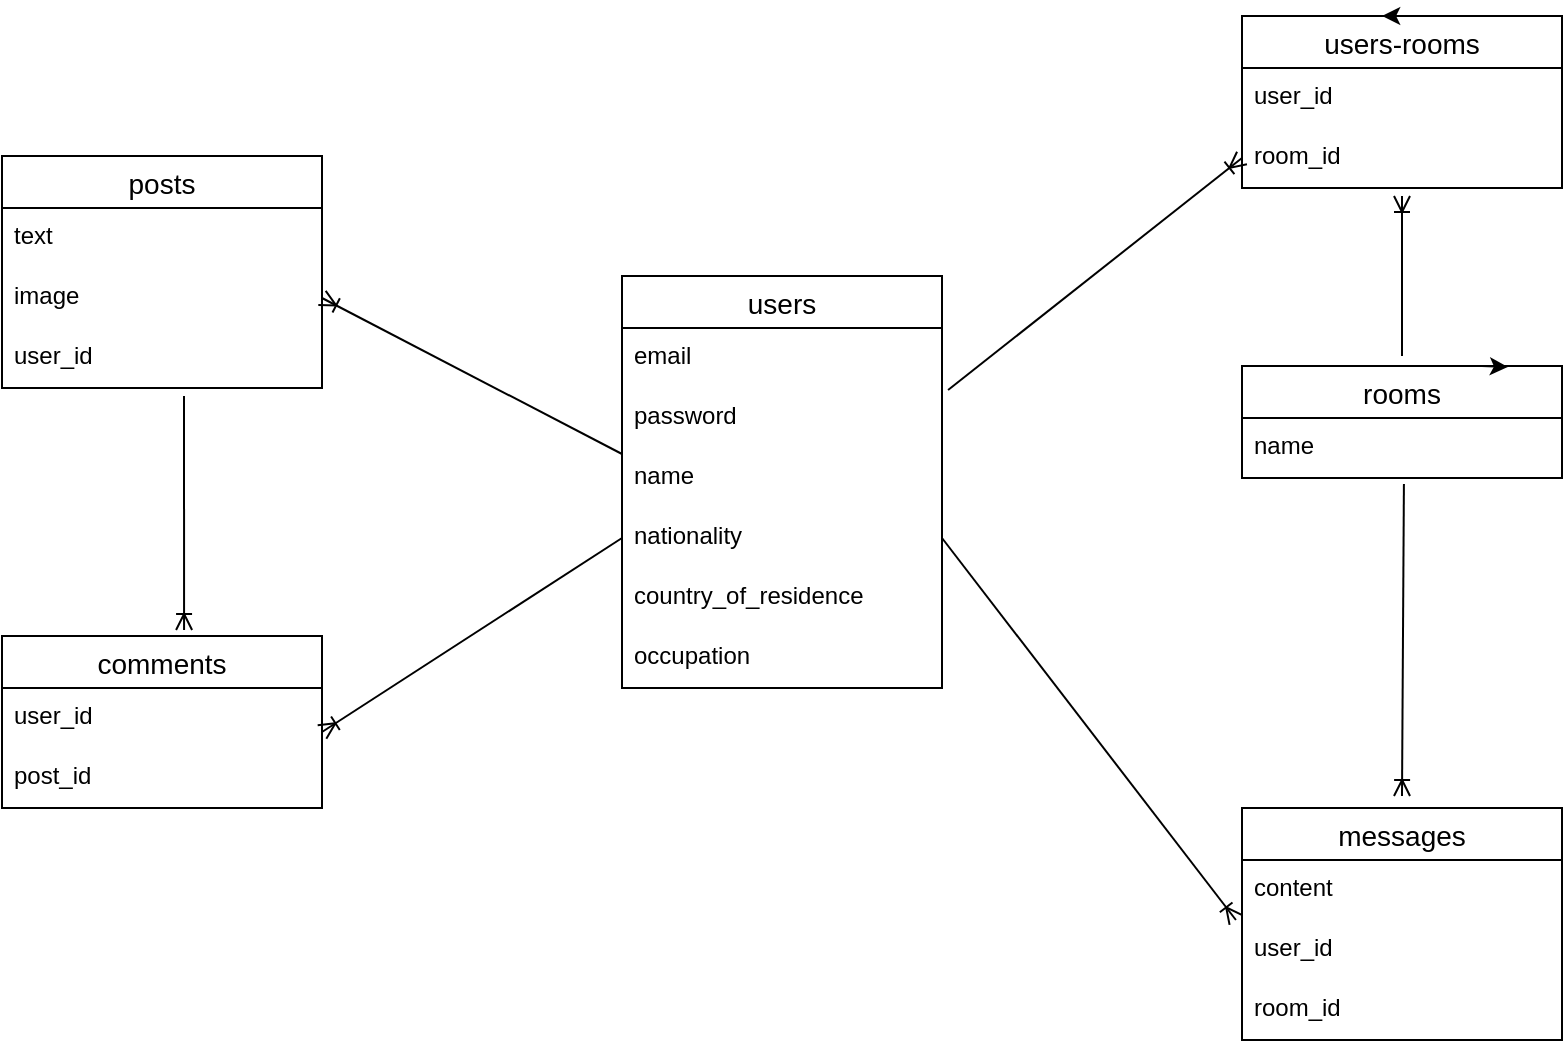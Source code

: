 <mxfile>
    <diagram id="qW4OckDfxz7GASHb30kx" name="データベース設計">
        <mxGraphModel dx="965" dy="556" grid="1" gridSize="10" guides="1" tooltips="1" connect="1" arrows="1" fold="1" page="1" pageScale="1" pageWidth="827" pageHeight="1169" math="0" shadow="0">
            <root>
                <mxCell id="0"/>
                <mxCell id="1" parent="0"/>
                <mxCell id="2" value="" style="fontSize=12;html=1;endArrow=ERoneToMany;entryX=0.569;entryY=-0.035;entryDx=0;entryDy=0;entryPerimeter=0;rounded=0;" parent="1" target="16" edge="1">
                    <mxGeometry width="100" height="100" relative="1" as="geometry">
                        <mxPoint x="111" y="240" as="sourcePoint"/>
                        <mxPoint x="150" y="240" as="targetPoint"/>
                        <Array as="points"/>
                    </mxGeometry>
                </mxCell>
                <mxCell id="3" value="users" style="swimlane;fontStyle=0;childLayout=stackLayout;horizontal=1;startSize=26;horizontalStack=0;resizeParent=1;resizeParentMax=0;resizeLast=0;collapsible=1;marginBottom=0;align=center;fontSize=14;rounded=0;" parent="1" vertex="1">
                    <mxGeometry x="330" y="180" width="160" height="206" as="geometry"/>
                </mxCell>
                <mxCell id="4" value="email" style="text;strokeColor=none;fillColor=none;spacingLeft=4;spacingRight=4;overflow=hidden;rotatable=0;points=[[0,0.5],[1,0.5]];portConstraint=eastwest;fontSize=12;rounded=0;" parent="3" vertex="1">
                    <mxGeometry y="26" width="160" height="30" as="geometry"/>
                </mxCell>
                <mxCell id="5" value="password" style="text;strokeColor=none;fillColor=none;spacingLeft=4;spacingRight=4;overflow=hidden;rotatable=0;points=[[0,0.5],[1,0.5]];portConstraint=eastwest;fontSize=12;rounded=0;" parent="3" vertex="1">
                    <mxGeometry y="56" width="160" height="30" as="geometry"/>
                </mxCell>
                <mxCell id="6" value="name" style="text;strokeColor=none;fillColor=none;spacingLeft=4;spacingRight=4;overflow=hidden;rotatable=0;points=[[0,0.5],[1,0.5]];portConstraint=eastwest;fontSize=12;verticalAlign=top;rounded=0;" parent="3" vertex="1">
                    <mxGeometry y="86" width="160" height="30" as="geometry"/>
                </mxCell>
                <mxCell id="7" value="nationality" style="text;strokeColor=none;fillColor=none;spacingLeft=4;spacingRight=4;overflow=hidden;rotatable=0;points=[[0,0.5],[1,0.5]];portConstraint=eastwest;fontSize=12;verticalAlign=top;rounded=0;" parent="3" vertex="1">
                    <mxGeometry y="116" width="160" height="30" as="geometry"/>
                </mxCell>
                <mxCell id="8" value="country_of_residence" style="text;strokeColor=none;fillColor=none;spacingLeft=4;spacingRight=4;overflow=hidden;rotatable=0;points=[[0,0.5],[1,0.5]];portConstraint=eastwest;fontSize=12;verticalAlign=top;rounded=0;" parent="3" vertex="1">
                    <mxGeometry y="146" width="160" height="30" as="geometry"/>
                </mxCell>
                <mxCell id="9" value="occupation" style="text;strokeColor=none;fillColor=none;spacingLeft=4;spacingRight=4;overflow=hidden;rotatable=0;points=[[0,0.5],[1,0.5]];portConstraint=eastwest;fontSize=12;verticalAlign=top;rounded=0;" parent="3" vertex="1">
                    <mxGeometry y="176" width="160" height="30" as="geometry"/>
                </mxCell>
                <mxCell id="10" value="rooms" style="swimlane;fontStyle=0;childLayout=stackLayout;horizontal=1;startSize=26;horizontalStack=0;resizeParent=1;resizeParentMax=0;resizeLast=0;collapsible=1;marginBottom=0;align=center;fontSize=14;rounded=0;" parent="1" vertex="1">
                    <mxGeometry x="640" y="225" width="160" height="56" as="geometry"/>
                </mxCell>
                <mxCell id="11" value="name" style="text;strokeColor=none;fillColor=none;spacingLeft=4;spacingRight=4;overflow=hidden;rotatable=0;points=[[0,0.5],[1,0.5]];portConstraint=eastwest;fontSize=12;rounded=0;" parent="10" vertex="1">
                    <mxGeometry y="26" width="160" height="30" as="geometry"/>
                </mxCell>
                <mxCell id="12" value="messages" style="swimlane;fontStyle=0;childLayout=stackLayout;horizontal=1;startSize=26;horizontalStack=0;resizeParent=1;resizeParentMax=0;resizeLast=0;collapsible=1;marginBottom=0;align=center;fontSize=14;rounded=0;" parent="1" vertex="1">
                    <mxGeometry x="640" y="446" width="160" height="116" as="geometry"/>
                </mxCell>
                <mxCell id="13" value="content" style="text;strokeColor=none;fillColor=none;spacingLeft=4;spacingRight=4;overflow=hidden;rotatable=0;points=[[0,0.5],[1,0.5]];portConstraint=eastwest;fontSize=12;rounded=0;" parent="12" vertex="1">
                    <mxGeometry y="26" width="160" height="30" as="geometry"/>
                </mxCell>
                <mxCell id="14" value="user_id" style="text;strokeColor=none;fillColor=none;spacingLeft=4;spacingRight=4;overflow=hidden;rotatable=0;points=[[0,0.5],[1,0.5]];portConstraint=eastwest;fontSize=12;rounded=0;" parent="12" vertex="1">
                    <mxGeometry y="56" width="160" height="30" as="geometry"/>
                </mxCell>
                <mxCell id="15" value="room_id" style="text;strokeColor=none;fillColor=none;spacingLeft=4;spacingRight=4;overflow=hidden;rotatable=0;points=[[0,0.5],[1,0.5]];portConstraint=eastwest;fontSize=12;rounded=0;" parent="12" vertex="1">
                    <mxGeometry y="86" width="160" height="30" as="geometry"/>
                </mxCell>
                <mxCell id="16" value="comments" style="swimlane;fontStyle=0;childLayout=stackLayout;horizontal=1;startSize=26;horizontalStack=0;resizeParent=1;resizeParentMax=0;resizeLast=0;collapsible=1;marginBottom=0;align=center;fontSize=14;rounded=0;" parent="1" vertex="1">
                    <mxGeometry x="20" y="360" width="160" height="86" as="geometry"/>
                </mxCell>
                <mxCell id="17" value="user_id" style="text;strokeColor=none;fillColor=none;spacingLeft=4;spacingRight=4;overflow=hidden;rotatable=0;points=[[0,0.5],[1,0.5]];portConstraint=eastwest;fontSize=12;rounded=0;" parent="16" vertex="1">
                    <mxGeometry y="26" width="160" height="30" as="geometry"/>
                </mxCell>
                <mxCell id="18" value="post_id" style="text;strokeColor=none;fillColor=none;spacingLeft=4;spacingRight=4;overflow=hidden;rotatable=0;points=[[0,0.5],[1,0.5]];portConstraint=eastwest;fontSize=12;rounded=0;" parent="16" vertex="1">
                    <mxGeometry y="56" width="160" height="30" as="geometry"/>
                </mxCell>
                <mxCell id="19" value="posts" style="swimlane;fontStyle=0;childLayout=stackLayout;horizontal=1;startSize=26;horizontalStack=0;resizeParent=1;resizeParentMax=0;resizeLast=0;collapsible=1;marginBottom=0;align=center;fontSize=14;rounded=0;" parent="1" vertex="1">
                    <mxGeometry x="20" y="120" width="160" height="116" as="geometry"/>
                </mxCell>
                <mxCell id="20" value="text" style="text;strokeColor=none;fillColor=none;spacingLeft=4;spacingRight=4;overflow=hidden;rotatable=0;points=[[0,0.5],[1,0.5]];portConstraint=eastwest;fontSize=12;rounded=0;" parent="19" vertex="1">
                    <mxGeometry y="26" width="160" height="30" as="geometry"/>
                </mxCell>
                <mxCell id="21" value="image" style="text;strokeColor=none;fillColor=none;spacingLeft=4;spacingRight=4;overflow=hidden;rotatable=0;points=[[0,0.5],[1,0.5]];portConstraint=eastwest;fontSize=12;rounded=0;" parent="19" vertex="1">
                    <mxGeometry y="56" width="160" height="30" as="geometry"/>
                </mxCell>
                <mxCell id="22" value="user_id" style="text;strokeColor=none;fillColor=none;spacingLeft=4;spacingRight=4;overflow=hidden;rotatable=0;points=[[0,0.5],[1,0.5]];portConstraint=eastwest;fontSize=12;rounded=0;" parent="19" vertex="1">
                    <mxGeometry y="86" width="160" height="30" as="geometry"/>
                </mxCell>
                <mxCell id="23" style="edgeStyle=none;html=1;exitX=0.75;exitY=0;exitDx=0;exitDy=0;entryX=0.831;entryY=0.009;entryDx=0;entryDy=0;entryPerimeter=0;rounded=0;" parent="1" source="10" target="10" edge="1">
                    <mxGeometry relative="1" as="geometry"/>
                </mxCell>
                <mxCell id="24" value="" style="fontSize=12;html=1;endArrow=ERoneToMany;entryX=1;entryY=0.5;entryDx=0;entryDy=0;rounded=0;exitX=0;exitY=0.1;exitDx=0;exitDy=0;exitPerimeter=0;" parent="1" source="6" target="21" edge="1">
                    <mxGeometry width="100" height="100" relative="1" as="geometry">
                        <mxPoint x="270" y="210" as="sourcePoint"/>
                        <mxPoint x="270.04" y="326.99" as="targetPoint"/>
                    </mxGeometry>
                </mxCell>
                <mxCell id="25" value="" style="fontSize=12;html=1;endArrow=ERoneToMany;entryX=1;entryY=0.733;entryDx=0;entryDy=0;entryPerimeter=0;rounded=0;exitX=0;exitY=0.5;exitDx=0;exitDy=0;" parent="1" source="7" target="17" edge="1">
                    <mxGeometry width="100" height="100" relative="1" as="geometry">
                        <mxPoint x="230" y="310" as="sourcePoint"/>
                        <mxPoint x="230.04" y="426.99" as="targetPoint"/>
                        <Array as="points"/>
                    </mxGeometry>
                </mxCell>
                <mxCell id="26" value="" style="fontSize=12;html=1;endArrow=ERoneToMany;entryX=-0.019;entryY=0;entryDx=0;entryDy=0;entryPerimeter=0;rounded=0;exitX=1;exitY=0.5;exitDx=0;exitDy=0;" parent="1" source="7" target="14" edge="1">
                    <mxGeometry width="100" height="100" relative="1" as="geometry">
                        <mxPoint x="600" y="386" as="sourcePoint"/>
                        <mxPoint x="600.04" y="502.99" as="targetPoint"/>
                        <Array as="points"/>
                    </mxGeometry>
                </mxCell>
                <mxCell id="27" value="" style="fontSize=12;html=1;endArrow=ERoneToMany;rounded=0;exitX=0.506;exitY=1.1;exitDx=0;exitDy=0;exitPerimeter=0;" parent="1" source="11" edge="1">
                    <mxGeometry width="100" height="100" relative="1" as="geometry">
                        <mxPoint x="720" y="290" as="sourcePoint"/>
                        <mxPoint x="720" y="440" as="targetPoint"/>
                        <Array as="points"/>
                    </mxGeometry>
                </mxCell>
                <mxCell id="28" value="users-rooms" style="swimlane;fontStyle=0;childLayout=stackLayout;horizontal=1;startSize=26;horizontalStack=0;resizeParent=1;resizeParentMax=0;resizeLast=0;collapsible=1;marginBottom=0;align=center;fontSize=14;rounded=0;" parent="1" vertex="1">
                    <mxGeometry x="640" y="50" width="160" height="86" as="geometry"/>
                </mxCell>
                <mxCell id="29" value="user_id" style="text;strokeColor=none;fillColor=none;spacingLeft=4;spacingRight=4;overflow=hidden;rotatable=0;points=[[0,0.5],[1,0.5]];portConstraint=eastwest;fontSize=12;rounded=0;" parent="28" vertex="1">
                    <mxGeometry y="26" width="160" height="30" as="geometry"/>
                </mxCell>
                <mxCell id="30" value="room_id" style="text;strokeColor=none;fillColor=none;spacingLeft=4;spacingRight=4;overflow=hidden;rotatable=0;points=[[0,0.5],[1,0.5]];portConstraint=eastwest;fontSize=12;rounded=0;" parent="28" vertex="1">
                    <mxGeometry y="56" width="160" height="30" as="geometry"/>
                </mxCell>
                <mxCell id="31" style="edgeStyle=none;html=1;exitX=0.5;exitY=0;exitDx=0;exitDy=0;entryX=0.438;entryY=0;entryDx=0;entryDy=0;entryPerimeter=0;rounded=0;" parent="1" source="28" target="28" edge="1">
                    <mxGeometry relative="1" as="geometry"/>
                </mxCell>
                <mxCell id="32" value="" style="fontSize=12;html=1;endArrow=ERoneToMany;entryX=0;entryY=0.5;entryDx=0;entryDy=0;rounded=0;exitX=1.019;exitY=0.033;exitDx=0;exitDy=0;exitPerimeter=0;" parent="1" source="5" target="30" edge="1">
                    <mxGeometry width="100" height="100" relative="1" as="geometry">
                        <mxPoint x="550" y="120" as="sourcePoint"/>
                        <mxPoint x="550.04" y="236.99" as="targetPoint"/>
                        <Array as="points"/>
                    </mxGeometry>
                </mxCell>
                <mxCell id="33" value="" style="fontSize=12;html=1;endArrow=ERoneToMany;rounded=0;" parent="1" edge="1">
                    <mxGeometry width="100" height="100" relative="1" as="geometry">
                        <mxPoint x="720" y="220" as="sourcePoint"/>
                        <mxPoint x="720" y="140" as="targetPoint"/>
                        <Array as="points"/>
                    </mxGeometry>
                </mxCell>
            </root>
        </mxGraphModel>
    </diagram>
    <diagram id="n-PRIrWwQecWJTCnqLl3" name="画面遷移図">
        <mxGraphModel dx="965" dy="556" grid="1" gridSize="10" guides="1" tooltips="1" connect="1" arrows="1" fold="1" page="1" pageScale="1" pageWidth="827" pageHeight="1169" math="0" shadow="0">
            <root>
                <mxCell id="0RxW26UmfbsiRevOIGGm-0"/>
                <mxCell id="0RxW26UmfbsiRevOIGGm-1" parent="0RxW26UmfbsiRevOIGGm-0"/>
                <mxCell id="o-xDj7B6yo7uryLd0yGB-0" value="トップページ" style="rounded=1;arcSize=10;whiteSpace=wrap;html=1;align=center;" vertex="1" parent="0RxW26UmfbsiRevOIGGm-1">
                    <mxGeometry x="40" y="520" width="100" height="40" as="geometry"/>
                </mxCell>
                <mxCell id="o-xDj7B6yo7uryLd0yGB-1" value="ユーザーログインページ" style="rounded=1;arcSize=10;whiteSpace=wrap;html=1;align=center;" vertex="1" parent="0RxW26UmfbsiRevOIGGm-1">
                    <mxGeometry x="200" y="520" width="100" height="40" as="geometry"/>
                </mxCell>
                <mxCell id="o-xDj7B6yo7uryLd0yGB-2" value="ユーザー新規登録ページ" style="rounded=1;arcSize=10;whiteSpace=wrap;html=1;align=center;" vertex="1" parent="0RxW26UmfbsiRevOIGGm-1">
                    <mxGeometry x="200" y="600" width="100" height="40" as="geometry"/>
                </mxCell>
                <mxCell id="o-xDj7B6yo7uryLd0yGB-3" value="ユーザーマイページ" style="rounded=1;arcSize=10;whiteSpace=wrap;html=1;align=center;" vertex="1" parent="0RxW26UmfbsiRevOIGGm-1">
                    <mxGeometry x="200" y="680" width="100" height="40" as="geometry"/>
                </mxCell>
                <mxCell id="o-xDj7B6yo7uryLd0yGB-4" value="投稿ページ" style="rounded=1;arcSize=10;whiteSpace=wrap;html=1;align=center;" vertex="1" parent="0RxW26UmfbsiRevOIGGm-1">
                    <mxGeometry x="200" y="830" width="100" height="40" as="geometry"/>
                </mxCell>
                <mxCell id="o-xDj7B6yo7uryLd0yGB-5" value="ユーザー情報編集ページ" style="rounded=1;arcSize=10;whiteSpace=wrap;html=1;align=center;" vertex="1" parent="0RxW26UmfbsiRevOIGGm-1">
                    <mxGeometry x="400" y="620" width="100" height="40" as="geometry"/>
                </mxCell>
                <mxCell id="o-xDj7B6yo7uryLd0yGB-6" value="チャット一覧・投稿ページ" style="rounded=1;arcSize=10;whiteSpace=wrap;html=1;align=center;" vertex="1" parent="0RxW26UmfbsiRevOIGGm-1">
                    <mxGeometry x="400" y="700" width="100" height="40" as="geometry"/>
                </mxCell>
                <mxCell id="o-xDj7B6yo7uryLd0yGB-7" value="チャットルーム作成ページ" style="rounded=1;arcSize=10;whiteSpace=wrap;html=1;align=center;" vertex="1" parent="0RxW26UmfbsiRevOIGGm-1">
                    <mxGeometry x="580" y="700" width="100" height="40" as="geometry"/>
                </mxCell>
                <mxCell id="o-xDj7B6yo7uryLd0yGB-8" value="詳細ページ" style="rounded=1;arcSize=10;whiteSpace=wrap;html=1;align=center;" vertex="1" parent="0RxW26UmfbsiRevOIGGm-1">
                    <mxGeometry x="400" y="780" width="100" height="40" as="geometry"/>
                </mxCell>
                <mxCell id="o-xDj7B6yo7uryLd0yGB-9" value="編集ページ" style="rounded=1;arcSize=10;whiteSpace=wrap;html=1;align=center;" vertex="1" parent="0RxW26UmfbsiRevOIGGm-1">
                    <mxGeometry x="400" y="850" width="100" height="40" as="geometry"/>
                </mxCell>
                <mxCell id="o-xDj7B6yo7uryLd0yGB-10" value="削除ページ" style="rounded=1;arcSize=10;whiteSpace=wrap;html=1;align=center;" vertex="1" parent="0RxW26UmfbsiRevOIGGm-1">
                    <mxGeometry x="400" y="920" width="100" height="40" as="geometry"/>
                </mxCell>
                <mxCell id="o-xDj7B6yo7uryLd0yGB-11" value="" style="endArrow=none;html=1;rounded=0;" edge="1" parent="0RxW26UmfbsiRevOIGGm-1">
                    <mxGeometry relative="1" as="geometry">
                        <mxPoint x="140" y="539.5" as="sourcePoint"/>
                        <mxPoint x="200" y="540" as="targetPoint"/>
                    </mxGeometry>
                </mxCell>
                <mxCell id="o-xDj7B6yo7uryLd0yGB-12" value="" style="endArrow=none;html=1;rounded=0;" edge="1" parent="0RxW26UmfbsiRevOIGGm-1">
                    <mxGeometry relative="1" as="geometry">
                        <mxPoint x="160" y="540" as="sourcePoint"/>
                        <mxPoint x="160" y="850" as="targetPoint"/>
                    </mxGeometry>
                </mxCell>
                <mxCell id="o-xDj7B6yo7uryLd0yGB-13" value="" style="endArrow=none;html=1;rounded=0;" edge="1" parent="0RxW26UmfbsiRevOIGGm-1">
                    <mxGeometry relative="1" as="geometry">
                        <mxPoint x="160" y="621" as="sourcePoint"/>
                        <mxPoint x="200" y="620.5" as="targetPoint"/>
                    </mxGeometry>
                </mxCell>
                <mxCell id="o-xDj7B6yo7uryLd0yGB-14" value="" style="endArrow=none;html=1;rounded=0;entryX=0;entryY=0.5;entryDx=0;entryDy=0;" edge="1" parent="0RxW26UmfbsiRevOIGGm-1" target="o-xDj7B6yo7uryLd0yGB-3">
                    <mxGeometry relative="1" as="geometry">
                        <mxPoint x="160" y="700" as="sourcePoint"/>
                        <mxPoint x="200" y="699.5" as="targetPoint"/>
                        <Array as="points">
                            <mxPoint x="180" y="700"/>
                        </Array>
                    </mxGeometry>
                </mxCell>
                <mxCell id="o-xDj7B6yo7uryLd0yGB-17" value="" style="endArrow=none;html=1;rounded=0;" edge="1" parent="0RxW26UmfbsiRevOIGGm-1">
                    <mxGeometry relative="1" as="geometry">
                        <mxPoint x="160" y="850" as="sourcePoint"/>
                        <mxPoint x="200" y="850" as="targetPoint"/>
                        <Array as="points"/>
                    </mxGeometry>
                </mxCell>
                <mxCell id="o-xDj7B6yo7uryLd0yGB-18" value="" style="endArrow=none;html=1;rounded=0;" edge="1" parent="0RxW26UmfbsiRevOIGGm-1">
                    <mxGeometry relative="1" as="geometry">
                        <mxPoint x="340" y="640" as="sourcePoint"/>
                        <mxPoint x="400" y="640" as="targetPoint"/>
                        <Array as="points">
                            <mxPoint x="340" y="640"/>
                        </Array>
                    </mxGeometry>
                </mxCell>
                <mxCell id="o-xDj7B6yo7uryLd0yGB-19" value="" style="endArrow=none;html=1;rounded=0;" edge="1" parent="0RxW26UmfbsiRevOIGGm-1">
                    <mxGeometry relative="1" as="geometry">
                        <mxPoint x="340" y="719.5" as="sourcePoint"/>
                        <mxPoint x="400" y="719.5" as="targetPoint"/>
                        <Array as="points">
                            <mxPoint x="340" y="719.5"/>
                        </Array>
                    </mxGeometry>
                </mxCell>
                <mxCell id="o-xDj7B6yo7uryLd0yGB-21" value="" style="endArrow=none;html=1;rounded=0;" edge="1" parent="0RxW26UmfbsiRevOIGGm-1">
                    <mxGeometry relative="1" as="geometry">
                        <mxPoint x="500" y="720" as="sourcePoint"/>
                        <mxPoint x="580" y="720" as="targetPoint"/>
                    </mxGeometry>
                </mxCell>
                <mxCell id="o-xDj7B6yo7uryLd0yGB-22" value="" style="endArrow=none;html=1;rounded=0;" edge="1" parent="0RxW26UmfbsiRevOIGGm-1">
                    <mxGeometry relative="1" as="geometry">
                        <mxPoint x="340" y="640" as="sourcePoint"/>
                        <mxPoint x="340" y="720" as="targetPoint"/>
                    </mxGeometry>
                </mxCell>
                <mxCell id="o-xDj7B6yo7uryLd0yGB-23" value="" style="endArrow=none;html=1;rounded=0;" edge="1" parent="0RxW26UmfbsiRevOIGGm-1">
                    <mxGeometry relative="1" as="geometry">
                        <mxPoint x="300" y="699" as="sourcePoint"/>
                        <mxPoint x="340" y="699" as="targetPoint"/>
                        <Array as="points">
                            <mxPoint x="300" y="699"/>
                        </Array>
                    </mxGeometry>
                </mxCell>
                <mxCell id="o-xDj7B6yo7uryLd0yGB-24" value="" style="endArrow=none;html=1;rounded=0;" edge="1" parent="0RxW26UmfbsiRevOIGGm-1">
                    <mxGeometry relative="1" as="geometry">
                        <mxPoint x="340" y="800" as="sourcePoint"/>
                        <mxPoint x="400" y="799.5" as="targetPoint"/>
                    </mxGeometry>
                </mxCell>
                <mxCell id="o-xDj7B6yo7uryLd0yGB-25" value="" style="endArrow=none;html=1;rounded=0;" edge="1" parent="0RxW26UmfbsiRevOIGGm-1">
                    <mxGeometry relative="1" as="geometry">
                        <mxPoint x="340" y="870" as="sourcePoint"/>
                        <mxPoint x="400" y="870" as="targetPoint"/>
                    </mxGeometry>
                </mxCell>
                <mxCell id="o-xDj7B6yo7uryLd0yGB-26" value="" style="endArrow=none;html=1;rounded=0;" edge="1" parent="0RxW26UmfbsiRevOIGGm-1">
                    <mxGeometry relative="1" as="geometry">
                        <mxPoint x="340" y="940" as="sourcePoint"/>
                        <mxPoint x="400" y="939.5" as="targetPoint"/>
                    </mxGeometry>
                </mxCell>
                <mxCell id="o-xDj7B6yo7uryLd0yGB-27" value="" style="endArrow=none;html=1;rounded=0;" edge="1" parent="0RxW26UmfbsiRevOIGGm-1">
                    <mxGeometry relative="1" as="geometry">
                        <mxPoint x="340" y="800" as="sourcePoint"/>
                        <mxPoint x="340" y="940" as="targetPoint"/>
                    </mxGeometry>
                </mxCell>
                <mxCell id="o-xDj7B6yo7uryLd0yGB-28" value="" style="endArrow=none;html=1;rounded=0;" edge="1" parent="0RxW26UmfbsiRevOIGGm-1">
                    <mxGeometry relative="1" as="geometry">
                        <mxPoint x="300" y="850" as="sourcePoint"/>
                        <mxPoint x="340" y="850" as="targetPoint"/>
                    </mxGeometry>
                </mxCell>
            </root>
        </mxGraphModel>
    </diagram>
</mxfile>